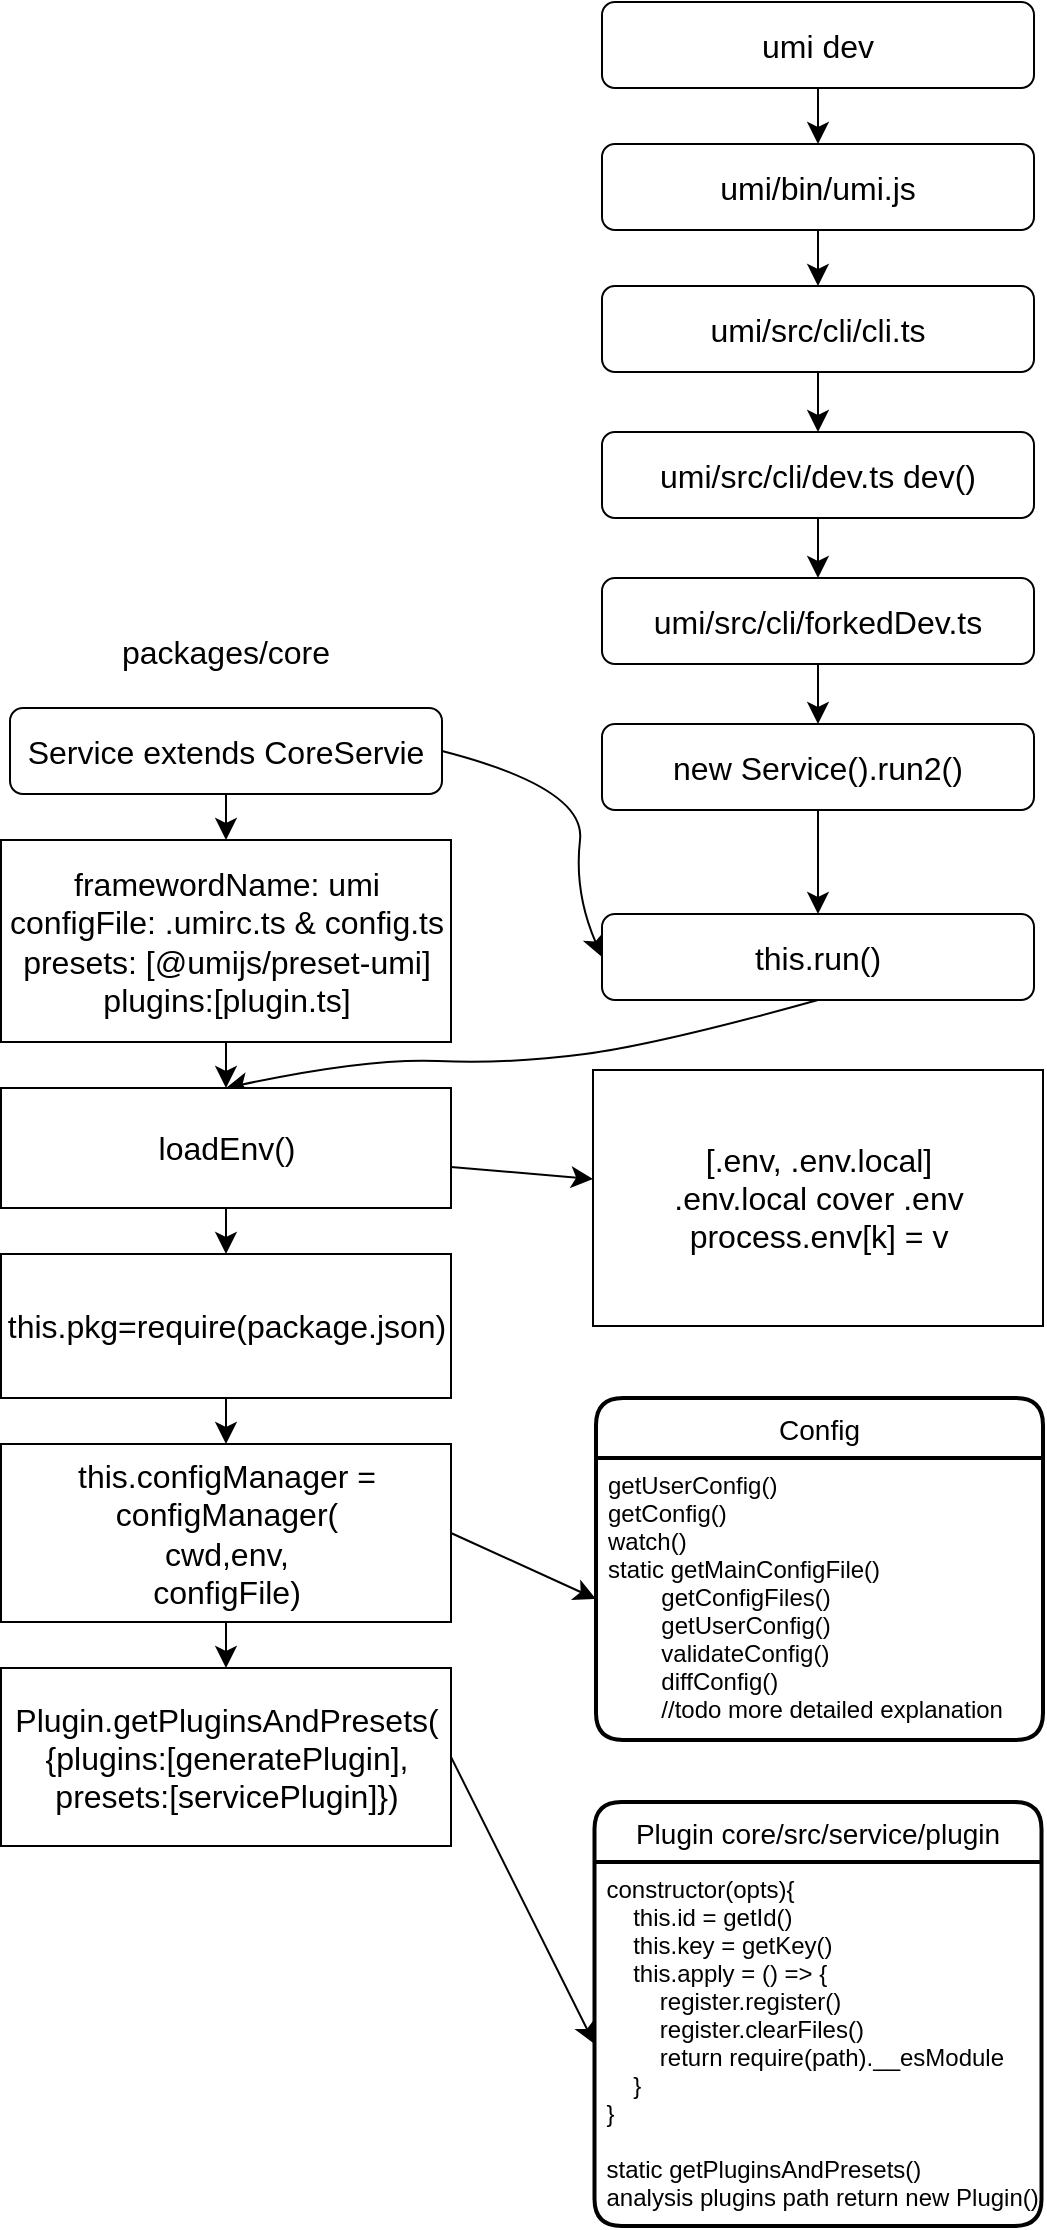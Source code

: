 <mxfile version="20.8.20" type="github">
  <diagram name="第 1 页" id="_LmHi21ieHVFVFbyD48o">
    <mxGraphModel dx="875" dy="526" grid="0" gridSize="10" guides="1" tooltips="1" connect="1" arrows="1" fold="1" page="1" pageScale="1" pageWidth="827" pageHeight="1169" math="0" shadow="0">
      <root>
        <mxCell id="0" />
        <mxCell id="1" parent="0" />
        <mxCell id="dfm-5kzRMY3-W3S_KdrZ-3" style="edgeStyle=none;curved=1;rounded=0;orthogonalLoop=1;jettySize=auto;html=1;exitX=0.5;exitY=1;exitDx=0;exitDy=0;entryX=0.5;entryY=0;entryDx=0;entryDy=0;fontSize=12;startSize=8;endSize=8;" edge="1" parent="1" source="dfm-5kzRMY3-W3S_KdrZ-1" target="dfm-5kzRMY3-W3S_KdrZ-2">
          <mxGeometry relative="1" as="geometry" />
        </mxCell>
        <mxCell id="dfm-5kzRMY3-W3S_KdrZ-1" value="umi dev" style="rounded=1;whiteSpace=wrap;html=1;fontSize=16;" vertex="1" parent="1">
          <mxGeometry x="325" y="23" width="216" height="43" as="geometry" />
        </mxCell>
        <mxCell id="dfm-5kzRMY3-W3S_KdrZ-41" style="edgeStyle=none;curved=1;rounded=0;orthogonalLoop=1;jettySize=auto;html=1;exitX=0.5;exitY=1;exitDx=0;exitDy=0;fontSize=12;startSize=8;endSize=8;" edge="1" parent="1" source="dfm-5kzRMY3-W3S_KdrZ-2" target="dfm-5kzRMY3-W3S_KdrZ-4">
          <mxGeometry relative="1" as="geometry" />
        </mxCell>
        <mxCell id="dfm-5kzRMY3-W3S_KdrZ-2" value="umi/bin/umi.js" style="rounded=1;whiteSpace=wrap;html=1;fontSize=16;" vertex="1" parent="1">
          <mxGeometry x="325" y="94" width="216" height="43" as="geometry" />
        </mxCell>
        <mxCell id="dfm-5kzRMY3-W3S_KdrZ-42" style="edgeStyle=none;curved=1;rounded=0;orthogonalLoop=1;jettySize=auto;html=1;exitX=0.5;exitY=1;exitDx=0;exitDy=0;entryX=0.5;entryY=0;entryDx=0;entryDy=0;fontSize=12;startSize=8;endSize=8;" edge="1" parent="1" source="dfm-5kzRMY3-W3S_KdrZ-4" target="dfm-5kzRMY3-W3S_KdrZ-5">
          <mxGeometry relative="1" as="geometry" />
        </mxCell>
        <mxCell id="dfm-5kzRMY3-W3S_KdrZ-4" value="umi/src/cli/cli.ts" style="rounded=1;whiteSpace=wrap;html=1;fontSize=16;" vertex="1" parent="1">
          <mxGeometry x="325" y="165" width="216" height="43" as="geometry" />
        </mxCell>
        <mxCell id="dfm-5kzRMY3-W3S_KdrZ-43" style="edgeStyle=none;curved=1;rounded=0;orthogonalLoop=1;jettySize=auto;html=1;exitX=0.5;exitY=1;exitDx=0;exitDy=0;entryX=0.5;entryY=0;entryDx=0;entryDy=0;fontSize=12;startSize=8;endSize=8;" edge="1" parent="1" source="dfm-5kzRMY3-W3S_KdrZ-5" target="dfm-5kzRMY3-W3S_KdrZ-6">
          <mxGeometry relative="1" as="geometry" />
        </mxCell>
        <mxCell id="dfm-5kzRMY3-W3S_KdrZ-5" value="umi/src/cli/dev.ts&lt;span style=&quot;white-space: pre;&quot;&gt;	&lt;/span&gt;dev()" style="rounded=1;whiteSpace=wrap;html=1;fontSize=16;" vertex="1" parent="1">
          <mxGeometry x="325" y="238" width="216" height="43" as="geometry" />
        </mxCell>
        <mxCell id="dfm-5kzRMY3-W3S_KdrZ-44" style="edgeStyle=none;curved=1;rounded=0;orthogonalLoop=1;jettySize=auto;html=1;exitX=0.5;exitY=1;exitDx=0;exitDy=0;entryX=0.5;entryY=0;entryDx=0;entryDy=0;fontSize=12;startSize=8;endSize=8;" edge="1" parent="1" source="dfm-5kzRMY3-W3S_KdrZ-6" target="dfm-5kzRMY3-W3S_KdrZ-7">
          <mxGeometry relative="1" as="geometry" />
        </mxCell>
        <mxCell id="dfm-5kzRMY3-W3S_KdrZ-6" value="umi/src/cli/forkedDev.ts" style="rounded=1;whiteSpace=wrap;html=1;fontSize=16;" vertex="1" parent="1">
          <mxGeometry x="325" y="311" width="216" height="43" as="geometry" />
        </mxCell>
        <mxCell id="dfm-5kzRMY3-W3S_KdrZ-25" style="edgeStyle=none;curved=1;rounded=0;orthogonalLoop=1;jettySize=auto;html=1;exitX=0.5;exitY=1;exitDx=0;exitDy=0;entryX=0.5;entryY=0;entryDx=0;entryDy=0;fontSize=12;startSize=8;endSize=8;" edge="1" parent="1" source="dfm-5kzRMY3-W3S_KdrZ-7" target="dfm-5kzRMY3-W3S_KdrZ-18">
          <mxGeometry relative="1" as="geometry" />
        </mxCell>
        <mxCell id="dfm-5kzRMY3-W3S_KdrZ-7" value="new Service().run2()" style="rounded=1;whiteSpace=wrap;html=1;fontSize=16;" vertex="1" parent="1">
          <mxGeometry x="325" y="384" width="216" height="43" as="geometry" />
        </mxCell>
        <mxCell id="dfm-5kzRMY3-W3S_KdrZ-19" style="edgeStyle=none;curved=1;rounded=0;orthogonalLoop=1;jettySize=auto;html=1;exitX=1;exitY=0.5;exitDx=0;exitDy=0;entryX=0;entryY=0.5;entryDx=0;entryDy=0;fontSize=12;startSize=8;endSize=8;" edge="1" parent="1" source="dfm-5kzRMY3-W3S_KdrZ-9" target="dfm-5kzRMY3-W3S_KdrZ-18">
          <mxGeometry relative="1" as="geometry">
            <mxPoint x="296.0" y="405.5" as="sourcePoint" />
            <Array as="points">
              <mxPoint x="317" y="416" />
              <mxPoint x="311" y="468" />
            </Array>
          </mxGeometry>
        </mxCell>
        <mxCell id="dfm-5kzRMY3-W3S_KdrZ-45" style="edgeStyle=none;curved=1;rounded=0;orthogonalLoop=1;jettySize=auto;html=1;exitX=0.5;exitY=1;exitDx=0;exitDy=0;entryX=0.5;entryY=0;entryDx=0;entryDy=0;fontSize=12;startSize=8;endSize=8;" edge="1" parent="1" source="dfm-5kzRMY3-W3S_KdrZ-9" target="dfm-5kzRMY3-W3S_KdrZ-11">
          <mxGeometry relative="1" as="geometry" />
        </mxCell>
        <mxCell id="dfm-5kzRMY3-W3S_KdrZ-9" value="Service extends CoreServie" style="rounded=1;whiteSpace=wrap;html=1;fontSize=16;" vertex="1" parent="1">
          <mxGeometry x="29" y="376" width="216" height="43" as="geometry" />
        </mxCell>
        <mxCell id="dfm-5kzRMY3-W3S_KdrZ-46" style="edgeStyle=none;curved=1;rounded=0;orthogonalLoop=1;jettySize=auto;html=1;exitX=0.5;exitY=1;exitDx=0;exitDy=0;entryX=0.5;entryY=0;entryDx=0;entryDy=0;fontSize=12;startSize=8;endSize=8;" edge="1" parent="1" source="dfm-5kzRMY3-W3S_KdrZ-11" target="dfm-5kzRMY3-W3S_KdrZ-30">
          <mxGeometry relative="1" as="geometry" />
        </mxCell>
        <mxCell id="dfm-5kzRMY3-W3S_KdrZ-11" value="framewordName: umi&lt;br&gt;configFile: .umirc.ts &amp;amp; config.ts&lt;br&gt;presets: [@umijs/preset-umi]&lt;br&gt;plugins:[plugin.ts]" style="html=1;fontSize=16;" vertex="1" parent="1">
          <mxGeometry x="24.5" y="442" width="225" height="101" as="geometry" />
        </mxCell>
        <mxCell id="dfm-5kzRMY3-W3S_KdrZ-31" style="edgeStyle=none;curved=1;rounded=0;orthogonalLoop=1;jettySize=auto;html=1;exitX=0.5;exitY=1;exitDx=0;exitDy=0;entryX=0.5;entryY=0;entryDx=0;entryDy=0;fontSize=12;startSize=8;endSize=8;" edge="1" parent="1" source="dfm-5kzRMY3-W3S_KdrZ-18" target="dfm-5kzRMY3-W3S_KdrZ-30">
          <mxGeometry relative="1" as="geometry">
            <Array as="points">
              <mxPoint x="354" y="544" />
              <mxPoint x="279" y="554" />
              <mxPoint x="207" y="551" />
            </Array>
          </mxGeometry>
        </mxCell>
        <mxCell id="dfm-5kzRMY3-W3S_KdrZ-18" value="this.run()" style="rounded=1;whiteSpace=wrap;html=1;fontSize=16;" vertex="1" parent="1">
          <mxGeometry x="325" y="479" width="216" height="43" as="geometry" />
        </mxCell>
        <mxCell id="dfm-5kzRMY3-W3S_KdrZ-22" value="packages/core" style="text;strokeColor=none;fillColor=none;html=1;align=center;verticalAlign=middle;whiteSpace=wrap;rounded=0;fontSize=16;" vertex="1" parent="1">
          <mxGeometry x="60" y="333" width="154" height="30" as="geometry" />
        </mxCell>
        <mxCell id="dfm-5kzRMY3-W3S_KdrZ-27" value="Config" style="swimlane;childLayout=stackLayout;horizontal=1;startSize=30;horizontalStack=0;rounded=1;fontSize=14;fontStyle=0;strokeWidth=2;resizeParent=0;resizeLast=1;shadow=0;dashed=0;align=center;" vertex="1" parent="1">
          <mxGeometry x="322" y="721" width="223.5" height="171" as="geometry">
            <mxRectangle x="64" y="650" width="70" height="30" as="alternateBounds" />
          </mxGeometry>
        </mxCell>
        <mxCell id="dfm-5kzRMY3-W3S_KdrZ-28" value="getUserConfig()&#xa;getConfig()&#xa;watch()&#xa;static getMainConfigFile()&#xa;        getConfigFiles()&#xa;        getUserConfig()&#xa;        validateConfig()&#xa;        diffConfig()&#xa;        //todo more detailed explanation&#xa;&#xa;" style="align=left;strokeColor=none;fillColor=none;spacingLeft=4;fontSize=12;verticalAlign=top;resizable=0;rotatable=0;part=1;" vertex="1" parent="dfm-5kzRMY3-W3S_KdrZ-27">
          <mxGeometry y="30" width="223.5" height="141" as="geometry" />
        </mxCell>
        <mxCell id="dfm-5kzRMY3-W3S_KdrZ-33" value="" style="edgeStyle=none;curved=1;rounded=0;orthogonalLoop=1;jettySize=auto;html=1;fontSize=12;startSize=8;endSize=8;" edge="1" parent="1" source="dfm-5kzRMY3-W3S_KdrZ-30" target="dfm-5kzRMY3-W3S_KdrZ-32">
          <mxGeometry relative="1" as="geometry" />
        </mxCell>
        <mxCell id="dfm-5kzRMY3-W3S_KdrZ-47" style="edgeStyle=none;curved=1;rounded=0;orthogonalLoop=1;jettySize=auto;html=1;exitX=0.5;exitY=1;exitDx=0;exitDy=0;entryX=0.5;entryY=0;entryDx=0;entryDy=0;fontSize=12;startSize=8;endSize=8;" edge="1" parent="1" source="dfm-5kzRMY3-W3S_KdrZ-30" target="dfm-5kzRMY3-W3S_KdrZ-35">
          <mxGeometry relative="1" as="geometry" />
        </mxCell>
        <mxCell id="dfm-5kzRMY3-W3S_KdrZ-30" value="loadEnv()&lt;br&gt;" style="html=1;fontSize=16;" vertex="1" parent="1">
          <mxGeometry x="24.5" y="566" width="225" height="60" as="geometry" />
        </mxCell>
        <mxCell id="dfm-5kzRMY3-W3S_KdrZ-32" value="[.env, .env.local]&lt;br&gt;.env.local cover .env&lt;br&gt;process.env[k] = v" style="html=1;fontSize=16;" vertex="1" parent="1">
          <mxGeometry x="320.5" y="557" width="225" height="128" as="geometry" />
        </mxCell>
        <mxCell id="dfm-5kzRMY3-W3S_KdrZ-48" style="edgeStyle=none;curved=1;rounded=0;orthogonalLoop=1;jettySize=auto;html=1;exitX=0.5;exitY=1;exitDx=0;exitDy=0;entryX=0.5;entryY=0;entryDx=0;entryDy=0;fontSize=12;startSize=8;endSize=8;" edge="1" parent="1" source="dfm-5kzRMY3-W3S_KdrZ-35" target="dfm-5kzRMY3-W3S_KdrZ-37">
          <mxGeometry relative="1" as="geometry" />
        </mxCell>
        <mxCell id="dfm-5kzRMY3-W3S_KdrZ-35" value="this.pkg=require(package.json)" style="html=1;fontSize=16;" vertex="1" parent="1">
          <mxGeometry x="24.5" y="649" width="225" height="72" as="geometry" />
        </mxCell>
        <mxCell id="dfm-5kzRMY3-W3S_KdrZ-49" style="edgeStyle=none;curved=1;rounded=0;orthogonalLoop=1;jettySize=auto;html=1;exitX=0.5;exitY=1;exitDx=0;exitDy=0;entryX=0.5;entryY=0;entryDx=0;entryDy=0;fontSize=12;startSize=8;endSize=8;" edge="1" parent="1" source="dfm-5kzRMY3-W3S_KdrZ-37" target="dfm-5kzRMY3-W3S_KdrZ-38">
          <mxGeometry relative="1" as="geometry" />
        </mxCell>
        <mxCell id="dfm-5kzRMY3-W3S_KdrZ-50" style="edgeStyle=none;curved=1;rounded=0;orthogonalLoop=1;jettySize=auto;html=1;exitX=1;exitY=0.5;exitDx=0;exitDy=0;entryX=0;entryY=0.5;entryDx=0;entryDy=0;fontSize=12;startSize=8;endSize=8;" edge="1" parent="1" source="dfm-5kzRMY3-W3S_KdrZ-37" target="dfm-5kzRMY3-W3S_KdrZ-28">
          <mxGeometry relative="1" as="geometry" />
        </mxCell>
        <mxCell id="dfm-5kzRMY3-W3S_KdrZ-37" value="this.configManager =&lt;br&gt;configManager(&lt;br&gt;cwd,env,&lt;br&gt;configFile)" style="html=1;fontSize=16;" vertex="1" parent="1">
          <mxGeometry x="24.5" y="744" width="225" height="89" as="geometry" />
        </mxCell>
        <mxCell id="dfm-5kzRMY3-W3S_KdrZ-51" style="edgeStyle=none;curved=1;rounded=0;orthogonalLoop=1;jettySize=auto;html=1;exitX=1;exitY=0.5;exitDx=0;exitDy=0;entryX=0;entryY=0.5;entryDx=0;entryDy=0;fontSize=12;startSize=8;endSize=8;" edge="1" parent="1" source="dfm-5kzRMY3-W3S_KdrZ-38" target="dfm-5kzRMY3-W3S_KdrZ-40">
          <mxGeometry relative="1" as="geometry" />
        </mxCell>
        <mxCell id="dfm-5kzRMY3-W3S_KdrZ-38" value="Plugin.getPluginsAndPresets(&lt;br&gt;{plugins:[generatePlugin],&lt;br&gt;presets:[servicePlugin]})" style="html=1;fontSize=16;" vertex="1" parent="1">
          <mxGeometry x="24.5" y="856" width="225" height="89" as="geometry" />
        </mxCell>
        <mxCell id="dfm-5kzRMY3-W3S_KdrZ-39" value="Plugin core/src/service/plugin" style="swimlane;childLayout=stackLayout;horizontal=1;startSize=30;horizontalStack=0;rounded=1;fontSize=14;fontStyle=0;strokeWidth=2;resizeParent=0;resizeLast=1;shadow=0;dashed=0;align=center;" vertex="1" parent="1">
          <mxGeometry x="321.25" y="923" width="223.5" height="212" as="geometry">
            <mxRectangle x="64" y="650" width="70" height="30" as="alternateBounds" />
          </mxGeometry>
        </mxCell>
        <mxCell id="dfm-5kzRMY3-W3S_KdrZ-40" value="constructor(opts){&#xa;    this.id = getId()&#xa;    this.key = getKey()&#xa;    this.apply = () =&gt; {&#xa;        register.register()&#xa;        register.clearFiles()&#xa;        return require(path).__esModule&#xa;    }&#xa;}&#xa;&#xa;static getPluginsAndPresets()&#xa;analysis plugins path return new Plugin()" style="align=left;strokeColor=none;fillColor=none;spacingLeft=4;fontSize=12;verticalAlign=top;resizable=0;rotatable=0;part=1;" vertex="1" parent="dfm-5kzRMY3-W3S_KdrZ-39">
          <mxGeometry y="30" width="223.5" height="182" as="geometry" />
        </mxCell>
      </root>
    </mxGraphModel>
  </diagram>
</mxfile>
